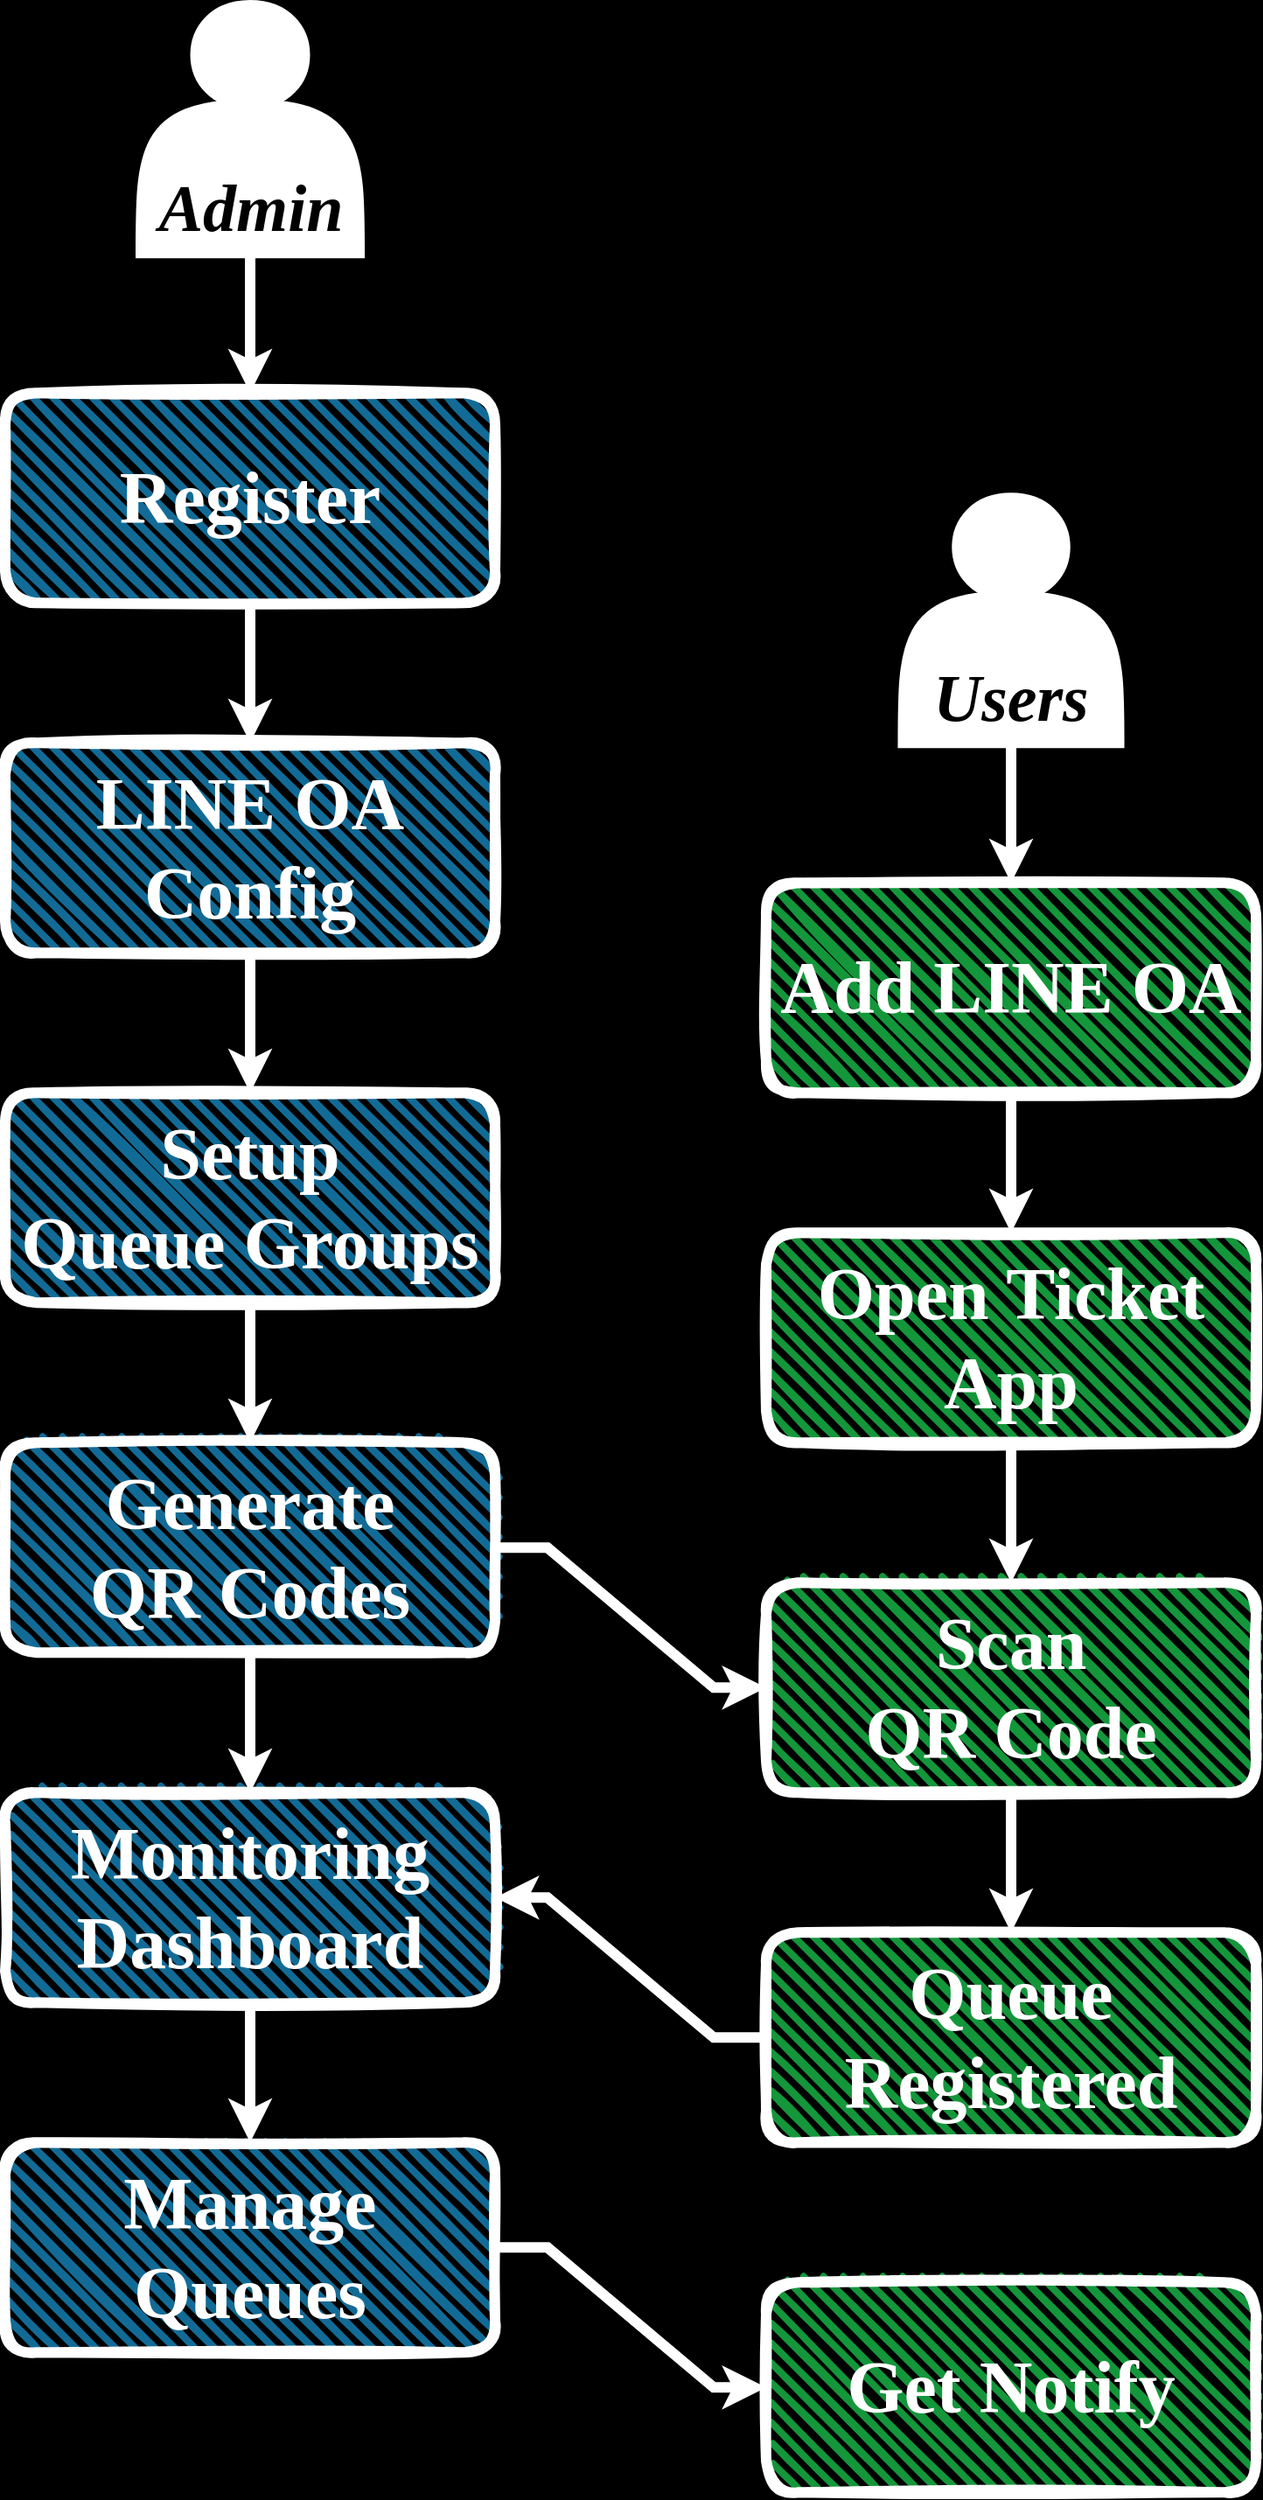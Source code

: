 <mxfile version="19.0.0" type="device" pages="2"><diagram id="xK_H00dJwVUQwJlXCxec" name="FlowEN"><mxGraphModel dx="2031" dy="1224" grid="1" gridSize="10" guides="1" tooltips="1" connect="1" arrows="1" fold="1" page="1" pageScale="1" pageWidth="850" pageHeight="1100" background="#000000" math="0" shadow="0"><root><mxCell id="0"/><mxCell id="1" parent="0"/><mxCell id="MhWL5Od8HjbheoXW7gaP-2" style="edgeStyle=orthogonalEdgeStyle;rounded=0;orthogonalLoop=1;jettySize=auto;html=1;exitX=0.5;exitY=1;exitDx=0;exitDy=0;fontFamily=Garamond;fontSize=38;fontColor=#FFFFFF;strokeColor=#FFFFFF;strokeWidth=6;entryX=0.5;entryY=0;entryDx=0;entryDy=0;" edge="1" parent="1" source="MhWL5Od8HjbheoXW7gaP-1" target="MhWL5Od8HjbheoXW7gaP-3"><mxGeometry relative="1" as="geometry"><mxPoint x="168" y="491.67" as="targetPoint"/></mxGeometry></mxCell><mxCell id="MhWL5Od8HjbheoXW7gaP-1" value="Register" style="rounded=1;whiteSpace=wrap;html=1;strokeWidth=6;fillWeight=4;hachureGap=8;hachureAngle=45;fillColor=#126B96;sketch=1;strokeColor=#FFFFFF;fontSize=42;fontStyle=1;fontFamily=Kanit;fontColor=#FFFFFF;fontSource=https%3A%2F%2Ffonts.googleapis.com%2Fcss%3Ffamily%3DKanit;labelBackgroundColor=none;labelBorderColor=none;shadow=0;spacing=2;fillStyle=hachure;glass=0;perimeterSpacing=0;gradientColor=none;" vertex="1" parent="1"><mxGeometry x="68" y="251.67" width="280" height="120" as="geometry"/></mxCell><mxCell id="MhWL5Od8HjbheoXW7gaP-5" value="" style="edgeStyle=orthogonalEdgeStyle;rounded=0;orthogonalLoop=1;jettySize=auto;html=1;fontFamily=Garamond;fontSize=38;fontColor=#FFFFFF;strokeColor=#FFFFFF;strokeWidth=6;" edge="1" parent="1" source="MhWL5Od8HjbheoXW7gaP-3" target="MhWL5Od8HjbheoXW7gaP-4"><mxGeometry relative="1" as="geometry"/></mxCell><mxCell id="MhWL5Od8HjbheoXW7gaP-3" value="LINE OA&lt;br style=&quot;font-size: 42px;&quot;&gt;Config" style="rounded=1;whiteSpace=wrap;html=1;strokeWidth=6;fillWeight=4;hachureGap=8;hachureAngle=45;fillColor=#126B96;sketch=1;strokeColor=#FFFFFF;fontSize=42;fontStyle=1;fontFamily=Kanit;fontColor=#FFFFFF;fontSource=https%3A%2F%2Ffonts.googleapis.com%2Fcss%3Ffamily%3DKanit;labelBackgroundColor=none;labelBorderColor=none;shadow=0;spacing=2;fillStyle=hachure;glass=0;perimeterSpacing=0;gradientColor=none;" vertex="1" parent="1"><mxGeometry x="68" y="451.67" width="280" height="120" as="geometry"/></mxCell><mxCell id="MhWL5Od8HjbheoXW7gaP-7" value="" style="edgeStyle=orthogonalEdgeStyle;rounded=0;orthogonalLoop=1;jettySize=auto;html=1;fontFamily=Garamond;fontSize=38;fontColor=#FFFFFF;strokeColor=#FFFFFF;strokeWidth=6;" edge="1" parent="1" source="MhWL5Od8HjbheoXW7gaP-4" target="MhWL5Od8HjbheoXW7gaP-6"><mxGeometry relative="1" as="geometry"/></mxCell><mxCell id="MhWL5Od8HjbheoXW7gaP-4" value="Setup&lt;br style=&quot;font-size: 42px;&quot;&gt;Queue Groups" style="rounded=1;whiteSpace=wrap;html=1;strokeWidth=6;fillWeight=4;hachureGap=8;hachureAngle=45;fillColor=#126B96;sketch=1;strokeColor=#FFFFFF;fontSize=42;fontStyle=1;fontFamily=Kanit;fontColor=#FFFFFF;fontSource=https%3A%2F%2Ffonts.googleapis.com%2Fcss%3Ffamily%3DKanit;labelBackgroundColor=none;labelBorderColor=none;shadow=0;spacing=2;fillStyle=hachure;glass=0;perimeterSpacing=0;gradientColor=none;" vertex="1" parent="1"><mxGeometry x="68" y="651.67" width="280" height="120" as="geometry"/></mxCell><mxCell id="MhWL5Od8HjbheoXW7gaP-15" style="edgeStyle=entityRelationEdgeStyle;orthogonalLoop=1;jettySize=auto;html=1;exitX=1;exitY=0.5;exitDx=0;exitDy=0;entryX=0;entryY=0.5;entryDx=0;entryDy=0;fontFamily=Garamond;fontSize=38;fontColor=#FFFFFF;strokeColor=#FFFFFF;strokeWidth=6;elbow=vertical;rounded=0;" edge="1" parent="1" source="MhWL5Od8HjbheoXW7gaP-6" target="MhWL5Od8HjbheoXW7gaP-13"><mxGeometry relative="1" as="geometry"/></mxCell><mxCell id="MhWL5Od8HjbheoXW7gaP-25" style="rounded=0;jumpStyle=none;orthogonalLoop=1;jettySize=auto;html=1;exitX=0.5;exitY=1;exitDx=0;exitDy=0;entryX=0.5;entryY=0;entryDx=0;entryDy=0;fontFamily=Garamond;fontSize=38;fontColor=#FFFFFF;sourcePerimeterSpacing=0;targetPerimeterSpacing=0;strokeColor=#FFFFFF;strokeWidth=6;elbow=vertical;" edge="1" parent="1" source="MhWL5Od8HjbheoXW7gaP-6" target="MhWL5Od8HjbheoXW7gaP-23"><mxGeometry relative="1" as="geometry"/></mxCell><mxCell id="MhWL5Od8HjbheoXW7gaP-6" value="Generate&lt;br style=&quot;font-size: 42px;&quot;&gt;QR Codes" style="rounded=1;whiteSpace=wrap;html=1;strokeWidth=6;fillWeight=4;hachureGap=8;hachureAngle=45;fillColor=#126B96;sketch=1;strokeColor=#FFFFFF;fontSize=42;fontStyle=1;fontFamily=Kanit;fontColor=#FFFFFF;fontSource=https%3A%2F%2Ffonts.googleapis.com%2Fcss%3Ffamily%3DKanit;labelBackgroundColor=none;labelBorderColor=none;shadow=0;spacing=2;fillStyle=hachure;glass=0;perimeterSpacing=0;gradientColor=none;" vertex="1" parent="1"><mxGeometry x="68" y="851.67" width="280" height="120" as="geometry"/></mxCell><mxCell id="MhWL5Od8HjbheoXW7gaP-12" value="" style="edgeStyle=orthogonalEdgeStyle;rounded=0;orthogonalLoop=1;jettySize=auto;html=1;fontFamily=Garamond;fontSize=38;fontColor=#FFFFFF;strokeColor=#FFFFFF;strokeWidth=6;" edge="1" parent="1" source="MhWL5Od8HjbheoXW7gaP-10" target="MhWL5Od8HjbheoXW7gaP-11"><mxGeometry relative="1" as="geometry"/></mxCell><mxCell id="MhWL5Od8HjbheoXW7gaP-10" value="Add LINE OA" style="rounded=1;whiteSpace=wrap;html=1;strokeWidth=6;fillWeight=4;hachureGap=8;hachureAngle=45;fillColor=#14963B;sketch=1;strokeColor=#FFFFFF;fontSize=42;fontStyle=1;fontFamily=Kanit;fontColor=#FFFFFF;fontSource=https%3A%2F%2Ffonts.googleapis.com%2Fcss%3Ffamily%3DKanit;labelBackgroundColor=none;labelBorderColor=none;shadow=0;spacing=2;fillStyle=hachure;glass=0;perimeterSpacing=0;gradientColor=none;" vertex="1" parent="1"><mxGeometry x="503" y="531.67" width="280" height="120" as="geometry"/></mxCell><mxCell id="MhWL5Od8HjbheoXW7gaP-14" value="" style="edgeStyle=orthogonalEdgeStyle;rounded=0;orthogonalLoop=1;jettySize=auto;html=1;fontFamily=Garamond;fontSize=38;fontColor=#FFFFFF;strokeColor=#FFFFFF;strokeWidth=6;" edge="1" parent="1" source="MhWL5Od8HjbheoXW7gaP-11" target="MhWL5Od8HjbheoXW7gaP-13"><mxGeometry relative="1" as="geometry"/></mxCell><mxCell id="MhWL5Od8HjbheoXW7gaP-11" value="Open Ticket App" style="rounded=1;whiteSpace=wrap;html=1;strokeWidth=6;fillWeight=4;hachureGap=8;hachureAngle=45;fillColor=#14963B;sketch=1;strokeColor=#FFFFFF;fontSize=42;fontStyle=1;fontFamily=Kanit;fontColor=#FFFFFF;fontSource=https%3A%2F%2Ffonts.googleapis.com%2Fcss%3Ffamily%3DKanit;labelBackgroundColor=none;labelBorderColor=none;shadow=0;spacing=2;fillStyle=hachure;glass=0;perimeterSpacing=0;gradientColor=none;" vertex="1" parent="1"><mxGeometry x="503" y="731.67" width="280" height="120" as="geometry"/></mxCell><mxCell id="MhWL5Od8HjbheoXW7gaP-19" value="" style="edgeStyle=orthogonalEdgeStyle;rounded=0;orthogonalLoop=1;jettySize=auto;html=1;fontFamily=Garamond;fontSize=38;fontColor=#FFFFFF;strokeColor=#FFFFFF;strokeWidth=6;" edge="1" parent="1" source="MhWL5Od8HjbheoXW7gaP-13" target="MhWL5Od8HjbheoXW7gaP-18"><mxGeometry relative="1" as="geometry"/></mxCell><mxCell id="MhWL5Od8HjbheoXW7gaP-13" value="Scan&lt;br&gt;QR Code" style="rounded=1;whiteSpace=wrap;html=1;strokeWidth=6;fillWeight=4;hachureGap=8;hachureAngle=45;fillColor=#14963B;sketch=1;strokeColor=#FFFFFF;fontSize=42;fontStyle=1;fontFamily=Kanit;fontColor=#FFFFFF;fontSource=https%3A%2F%2Ffonts.googleapis.com%2Fcss%3Ffamily%3DKanit;labelBackgroundColor=none;labelBorderColor=none;shadow=0;spacing=2;fillStyle=hachure;glass=0;perimeterSpacing=0;gradientColor=none;" vertex="1" parent="1"><mxGeometry x="503" y="931.67" width="280" height="120" as="geometry"/></mxCell><mxCell id="MhWL5Od8HjbheoXW7gaP-22" style="edgeStyle=entityRelationEdgeStyle;rounded=0;orthogonalLoop=1;jettySize=auto;html=1;exitX=1;exitY=0.5;exitDx=0;exitDy=0;entryX=0;entryY=0.5;entryDx=0;entryDy=0;fontFamily=Garamond;fontSize=38;fontColor=#FFFFFF;strokeColor=#FFFFFF;strokeWidth=6;jumpStyle=none;targetPerimeterSpacing=0;sourcePerimeterSpacing=0;" edge="1" parent="1" source="MhWL5Od8HjbheoXW7gaP-16" target="MhWL5Od8HjbheoXW7gaP-21"><mxGeometry relative="1" as="geometry"/></mxCell><mxCell id="MhWL5Od8HjbheoXW7gaP-16" value="Manage&lt;br style=&quot;font-size: 42px;&quot;&gt;Queues" style="rounded=1;whiteSpace=wrap;html=1;strokeWidth=6;fillWeight=4;hachureGap=8;hachureAngle=45;fillColor=#126B96;sketch=1;strokeColor=#FFFFFF;fontSize=42;fontStyle=1;fontFamily=Kanit;fontColor=#FFFFFF;fontSource=https%3A%2F%2Ffonts.googleapis.com%2Fcss%3Ffamily%3DKanit;labelBackgroundColor=none;labelBorderColor=none;shadow=0;spacing=2;fillStyle=hachure;glass=0;perimeterSpacing=0;gradientColor=none;" vertex="1" parent="1"><mxGeometry x="68" y="1251.67" width="280" height="120" as="geometry"/></mxCell><mxCell id="MhWL5Od8HjbheoXW7gaP-20" style="edgeStyle=entityRelationEdgeStyle;rounded=0;orthogonalLoop=1;jettySize=auto;html=1;exitX=0;exitY=0.5;exitDx=0;exitDy=0;entryX=1;entryY=0.5;entryDx=0;entryDy=0;fontFamily=Garamond;fontSize=38;fontColor=#FFFFFF;strokeColor=#FFFFFF;strokeWidth=6;" edge="1" parent="1" source="MhWL5Od8HjbheoXW7gaP-18" target="MhWL5Od8HjbheoXW7gaP-23"><mxGeometry relative="1" as="geometry"/></mxCell><mxCell id="MhWL5Od8HjbheoXW7gaP-18" value="Queue Registered" style="rounded=1;whiteSpace=wrap;html=1;strokeWidth=6;fillWeight=4;hachureGap=8;hachureAngle=45;fillColor=#14963B;sketch=1;strokeColor=#FFFFFF;fontSize=42;fontStyle=1;fontFamily=Kanit;fontColor=#FFFFFF;fontSource=https%3A%2F%2Ffonts.googleapis.com%2Fcss%3Ffamily%3DKanit;labelBackgroundColor=none;labelBorderColor=none;shadow=0;spacing=2;fillStyle=hachure;glass=0;perimeterSpacing=0;gradientColor=none;" vertex="1" parent="1"><mxGeometry x="503" y="1131.67" width="280" height="120" as="geometry"/></mxCell><mxCell id="MhWL5Od8HjbheoXW7gaP-21" value="Get Notify" style="rounded=1;whiteSpace=wrap;html=1;strokeWidth=6;fillWeight=4;hachureGap=8;hachureAngle=45;fillColor=#14963B;sketch=1;strokeColor=#FFFFFF;fontSize=42;fontStyle=1;fontFamily=Kanit;fontColor=#FFFFFF;fontSource=https%3A%2F%2Ffonts.googleapis.com%2Fcss%3Ffamily%3DKanit;labelBackgroundColor=none;labelBorderColor=none;shadow=0;spacing=2;fillStyle=hachure;glass=0;perimeterSpacing=0;gradientColor=none;" vertex="1" parent="1"><mxGeometry x="503" y="1331.67" width="280" height="120" as="geometry"/></mxCell><mxCell id="MhWL5Od8HjbheoXW7gaP-26" style="edgeStyle=none;rounded=0;jumpStyle=none;orthogonalLoop=1;jettySize=auto;html=1;exitX=0.5;exitY=1;exitDx=0;exitDy=0;entryX=0.5;entryY=0;entryDx=0;entryDy=0;fontFamily=Garamond;fontSize=38;fontColor=#FFFFFF;sourcePerimeterSpacing=0;targetPerimeterSpacing=0;strokeColor=#FFFFFF;strokeWidth=6;elbow=vertical;" edge="1" parent="1" source="MhWL5Od8HjbheoXW7gaP-23" target="MhWL5Od8HjbheoXW7gaP-16"><mxGeometry relative="1" as="geometry"/></mxCell><mxCell id="MhWL5Od8HjbheoXW7gaP-23" value="Monitoring&lt;br style=&quot;font-size: 42px;&quot;&gt;Dashboard" style="rounded=1;whiteSpace=wrap;html=1;strokeWidth=6;fillWeight=4;hachureGap=8;hachureAngle=45;fillColor=#126B96;sketch=1;strokeColor=#FFFFFF;fontSize=42;fontStyle=1;fontFamily=Kanit;fontColor=#FFFFFF;fontSource=https%3A%2F%2Ffonts.googleapis.com%2Fcss%3Ffamily%3DKanit;labelBackgroundColor=none;labelBorderColor=none;shadow=0;spacing=2;fillStyle=hachure;glass=0;perimeterSpacing=0;gradientColor=none;" vertex="1" parent="1"><mxGeometry x="68" y="1051.67" width="280" height="120" as="geometry"/></mxCell><mxCell id="MhWL5Od8HjbheoXW7gaP-30" style="edgeStyle=none;rounded=0;jumpStyle=none;orthogonalLoop=1;jettySize=auto;html=1;exitX=0.5;exitY=1;exitDx=0;exitDy=0;entryX=0.5;entryY=0;entryDx=0;entryDy=0;fontFamily=Kanit;fontSource=https%3A%2F%2Ffonts.googleapis.com%2Fcss%3Ffamily%3DKanit;fontSize=38;fontColor=#E6E6E6;sourcePerimeterSpacing=0;targetPerimeterSpacing=0;strokeColor=#FFFFFF;strokeWidth=6;elbow=vertical;" edge="1" parent="1" source="MhWL5Od8HjbheoXW7gaP-27" target="MhWL5Od8HjbheoXW7gaP-1"><mxGeometry relative="1" as="geometry"/></mxCell><mxCell id="MhWL5Od8HjbheoXW7gaP-27" value="&lt;font color=&quot;#000000&quot;&gt;Admin&lt;/font&gt;" style="shape=actor;whiteSpace=wrap;html=1;shadow=0;glass=0;labelBackgroundColor=none;labelBorderColor=none;sketch=0;fillStyle=hachure;fontFamily=Kanit;fontSize=38;fontColor=#FFFFFF;strokeColor=#FFFFFF;strokeWidth=6;fillColor=default;gradientColor=none;fontSource=https%3A%2F%2Ffonts.googleapis.com%2Fcss%3Ffamily%3DKanit;verticalAlign=bottom;fontStyle=3" vertex="1" parent="1"><mxGeometry x="145.5" y="30" width="125" height="141.67" as="geometry"/></mxCell><mxCell id="MhWL5Od8HjbheoXW7gaP-29" style="edgeStyle=none;rounded=0;jumpStyle=none;orthogonalLoop=1;jettySize=auto;html=1;exitX=0.5;exitY=1;exitDx=0;exitDy=0;entryX=0.5;entryY=0;entryDx=0;entryDy=0;fontFamily=Kanit;fontSource=https%3A%2F%2Ffonts.googleapis.com%2Fcss%3Ffamily%3DKanit;fontSize=38;fontColor=#E6E6E6;sourcePerimeterSpacing=0;targetPerimeterSpacing=0;strokeColor=#FFFFFF;strokeWidth=6;elbow=vertical;" edge="1" parent="1" source="MhWL5Od8HjbheoXW7gaP-28" target="MhWL5Od8HjbheoXW7gaP-10"><mxGeometry relative="1" as="geometry"/></mxCell><mxCell id="MhWL5Od8HjbheoXW7gaP-28" value="&lt;font color=&quot;#000000&quot;&gt;Users&lt;/font&gt;" style="shape=actor;whiteSpace=wrap;html=1;shadow=0;glass=0;labelBackgroundColor=none;labelBorderColor=none;sketch=0;fillStyle=hachure;fontFamily=Kanit;fontSize=38;fontColor=#FFFFFF;strokeColor=#FFFFFF;strokeWidth=6;fillColor=default;gradientColor=none;fontSource=https%3A%2F%2Ffonts.googleapis.com%2Fcss%3Ffamily%3DKanit;verticalAlign=bottom;fontStyle=3" vertex="1" parent="1"><mxGeometry x="581.23" y="311.67" width="123.53" height="140" as="geometry"/></mxCell></root></mxGraphModel></diagram><diagram name="FlowTH" id="K9JuQSzUIOxIFGnRjDiT"><mxGraphModel dx="1422" dy="857" grid="1" gridSize="10" guides="1" tooltips="1" connect="1" arrows="1" fold="1" page="1" pageScale="1" pageWidth="850" pageHeight="1100" background="#000000" math="0" shadow="0"><root><mxCell id="3KPjHnF5QasZp0wdIvmE-0"/><mxCell id="3KPjHnF5QasZp0wdIvmE-1" parent="3KPjHnF5QasZp0wdIvmE-0"/><mxCell id="3KPjHnF5QasZp0wdIvmE-2" style="edgeStyle=orthogonalEdgeStyle;rounded=0;orthogonalLoop=1;jettySize=auto;html=1;exitX=0.5;exitY=1;exitDx=0;exitDy=0;fontFamily=Garamond;fontSize=38;fontColor=#FFFFFF;strokeColor=#FFFFFF;strokeWidth=6;entryX=0.5;entryY=0;entryDx=0;entryDy=0;" edge="1" parent="3KPjHnF5QasZp0wdIvmE-1" source="3KPjHnF5QasZp0wdIvmE-3" target="3KPjHnF5QasZp0wdIvmE-5"><mxGeometry relative="1" as="geometry"><mxPoint x="168" y="491.67" as="targetPoint"/></mxGeometry></mxCell><mxCell id="3KPjHnF5QasZp0wdIvmE-3" value="Register" style="rounded=1;whiteSpace=wrap;html=1;strokeWidth=6;fillWeight=4;hachureGap=8;hachureAngle=45;fillColor=#126B96;sketch=1;strokeColor=#FFFFFF;fontSize=42;fontStyle=1;fontFamily=Kanit;fontColor=#FFFFFF;fontSource=https%3A%2F%2Ffonts.googleapis.com%2Fcss%3Ffamily%3DKanit;labelBackgroundColor=none;labelBorderColor=none;shadow=0;spacing=2;fillStyle=hachure;glass=0;perimeterSpacing=0;gradientColor=none;" vertex="1" parent="3KPjHnF5QasZp0wdIvmE-1"><mxGeometry x="68" y="251.67" width="280" height="120" as="geometry"/></mxCell><mxCell id="3KPjHnF5QasZp0wdIvmE-4" value="" style="edgeStyle=orthogonalEdgeStyle;rounded=0;orthogonalLoop=1;jettySize=auto;html=1;fontFamily=Garamond;fontSize=38;fontColor=#FFFFFF;strokeColor=#FFFFFF;strokeWidth=6;" edge="1" parent="3KPjHnF5QasZp0wdIvmE-1" source="3KPjHnF5QasZp0wdIvmE-5" target="3KPjHnF5QasZp0wdIvmE-7"><mxGeometry relative="1" as="geometry"/></mxCell><mxCell id="3KPjHnF5QasZp0wdIvmE-5" value="LINE OA&lt;br style=&quot;font-size: 42px;&quot;&gt;Config" style="rounded=1;whiteSpace=wrap;html=1;strokeWidth=6;fillWeight=4;hachureGap=8;hachureAngle=45;fillColor=#126B96;sketch=1;strokeColor=#FFFFFF;fontSize=42;fontStyle=1;fontFamily=Kanit;fontColor=#FFFFFF;fontSource=https%3A%2F%2Ffonts.googleapis.com%2Fcss%3Ffamily%3DKanit;labelBackgroundColor=none;labelBorderColor=none;shadow=0;spacing=2;fillStyle=hachure;glass=0;perimeterSpacing=0;gradientColor=none;" vertex="1" parent="3KPjHnF5QasZp0wdIvmE-1"><mxGeometry x="68" y="451.67" width="280" height="120" as="geometry"/></mxCell><mxCell id="3KPjHnF5QasZp0wdIvmE-6" value="" style="edgeStyle=orthogonalEdgeStyle;rounded=0;orthogonalLoop=1;jettySize=auto;html=1;fontFamily=Garamond;fontSize=38;fontColor=#FFFFFF;strokeColor=#FFFFFF;strokeWidth=6;" edge="1" parent="3KPjHnF5QasZp0wdIvmE-1" source="3KPjHnF5QasZp0wdIvmE-7" target="3KPjHnF5QasZp0wdIvmE-10"><mxGeometry relative="1" as="geometry"/></mxCell><mxCell id="3KPjHnF5QasZp0wdIvmE-7" value="Setup&lt;br style=&quot;font-size: 42px;&quot;&gt;Queue Groups" style="rounded=1;whiteSpace=wrap;html=1;strokeWidth=6;fillWeight=4;hachureGap=8;hachureAngle=45;fillColor=#126B96;sketch=1;strokeColor=#FFFFFF;fontSize=42;fontStyle=1;fontFamily=Kanit;fontColor=#FFFFFF;fontSource=https%3A%2F%2Ffonts.googleapis.com%2Fcss%3Ffamily%3DKanit;labelBackgroundColor=none;labelBorderColor=none;shadow=0;spacing=2;fillStyle=hachure;glass=0;perimeterSpacing=0;gradientColor=none;" vertex="1" parent="3KPjHnF5QasZp0wdIvmE-1"><mxGeometry x="68" y="651.67" width="280" height="120" as="geometry"/></mxCell><mxCell id="3KPjHnF5QasZp0wdIvmE-8" style="edgeStyle=entityRelationEdgeStyle;orthogonalLoop=1;jettySize=auto;html=1;exitX=1;exitY=0.5;exitDx=0;exitDy=0;entryX=0;entryY=0.5;entryDx=0;entryDy=0;fontFamily=Garamond;fontSize=38;fontColor=#FFFFFF;strokeColor=#FFFFFF;strokeWidth=6;elbow=vertical;rounded=0;" edge="1" parent="3KPjHnF5QasZp0wdIvmE-1" source="3KPjHnF5QasZp0wdIvmE-10" target="3KPjHnF5QasZp0wdIvmE-16"><mxGeometry relative="1" as="geometry"/></mxCell><mxCell id="3KPjHnF5QasZp0wdIvmE-9" style="rounded=0;jumpStyle=none;orthogonalLoop=1;jettySize=auto;html=1;exitX=0.5;exitY=1;exitDx=0;exitDy=0;entryX=0.5;entryY=0;entryDx=0;entryDy=0;fontFamily=Garamond;fontSize=38;fontColor=#FFFFFF;sourcePerimeterSpacing=0;targetPerimeterSpacing=0;strokeColor=#FFFFFF;strokeWidth=6;elbow=vertical;" edge="1" parent="3KPjHnF5QasZp0wdIvmE-1" source="3KPjHnF5QasZp0wdIvmE-10" target="3KPjHnF5QasZp0wdIvmE-23"><mxGeometry relative="1" as="geometry"/></mxCell><mxCell id="3KPjHnF5QasZp0wdIvmE-10" value="Generate&lt;br style=&quot;font-size: 42px;&quot;&gt;QR Codes" style="rounded=1;whiteSpace=wrap;html=1;strokeWidth=6;fillWeight=4;hachureGap=8;hachureAngle=45;fillColor=#126B96;sketch=1;strokeColor=#FFFFFF;fontSize=42;fontStyle=1;fontFamily=Kanit;fontColor=#FFFFFF;fontSource=https%3A%2F%2Ffonts.googleapis.com%2Fcss%3Ffamily%3DKanit;labelBackgroundColor=none;labelBorderColor=none;shadow=0;spacing=2;fillStyle=hachure;glass=0;perimeterSpacing=0;gradientColor=none;" vertex="1" parent="3KPjHnF5QasZp0wdIvmE-1"><mxGeometry x="68" y="851.67" width="280" height="120" as="geometry"/></mxCell><mxCell id="3KPjHnF5QasZp0wdIvmE-11" value="" style="edgeStyle=orthogonalEdgeStyle;rounded=0;orthogonalLoop=1;jettySize=auto;html=1;fontFamily=Garamond;fontSize=38;fontColor=#FFFFFF;strokeColor=#FFFFFF;strokeWidth=6;" edge="1" parent="3KPjHnF5QasZp0wdIvmE-1" source="3KPjHnF5QasZp0wdIvmE-12" target="3KPjHnF5QasZp0wdIvmE-14"><mxGeometry relative="1" as="geometry"/></mxCell><mxCell id="3KPjHnF5QasZp0wdIvmE-12" value="Add LINE OA" style="rounded=1;whiteSpace=wrap;html=1;strokeWidth=6;fillWeight=4;hachureGap=8;hachureAngle=45;fillColor=#14963B;sketch=1;strokeColor=#FFFFFF;fontSize=42;fontStyle=1;fontFamily=Kanit;fontColor=#FFFFFF;fontSource=https%3A%2F%2Ffonts.googleapis.com%2Fcss%3Ffamily%3DKanit;labelBackgroundColor=none;labelBorderColor=none;shadow=0;spacing=2;fillStyle=hachure;glass=0;perimeterSpacing=0;gradientColor=none;" vertex="1" parent="3KPjHnF5QasZp0wdIvmE-1"><mxGeometry x="503" y="531.67" width="280" height="120" as="geometry"/></mxCell><mxCell id="3KPjHnF5QasZp0wdIvmE-13" value="" style="edgeStyle=orthogonalEdgeStyle;rounded=0;orthogonalLoop=1;jettySize=auto;html=1;fontFamily=Garamond;fontSize=38;fontColor=#FFFFFF;strokeColor=#FFFFFF;strokeWidth=6;" edge="1" parent="3KPjHnF5QasZp0wdIvmE-1" source="3KPjHnF5QasZp0wdIvmE-14" target="3KPjHnF5QasZp0wdIvmE-16"><mxGeometry relative="1" as="geometry"/></mxCell><mxCell id="3KPjHnF5QasZp0wdIvmE-14" value="Open Ticket App" style="rounded=1;whiteSpace=wrap;html=1;strokeWidth=6;fillWeight=4;hachureGap=8;hachureAngle=45;fillColor=#14963B;sketch=1;strokeColor=#FFFFFF;fontSize=42;fontStyle=1;fontFamily=Kanit;fontColor=#FFFFFF;fontSource=https%3A%2F%2Ffonts.googleapis.com%2Fcss%3Ffamily%3DKanit;labelBackgroundColor=none;labelBorderColor=none;shadow=0;spacing=2;fillStyle=hachure;glass=0;perimeterSpacing=0;gradientColor=none;" vertex="1" parent="3KPjHnF5QasZp0wdIvmE-1"><mxGeometry x="503" y="731.67" width="280" height="120" as="geometry"/></mxCell><mxCell id="3KPjHnF5QasZp0wdIvmE-15" value="" style="edgeStyle=orthogonalEdgeStyle;rounded=0;orthogonalLoop=1;jettySize=auto;html=1;fontFamily=Garamond;fontSize=38;fontColor=#FFFFFF;strokeColor=#FFFFFF;strokeWidth=6;" edge="1" parent="3KPjHnF5QasZp0wdIvmE-1" source="3KPjHnF5QasZp0wdIvmE-16" target="3KPjHnF5QasZp0wdIvmE-20"><mxGeometry relative="1" as="geometry"/></mxCell><mxCell id="3KPjHnF5QasZp0wdIvmE-16" value="Scan&lt;br&gt;QR Code" style="rounded=1;whiteSpace=wrap;html=1;strokeWidth=6;fillWeight=4;hachureGap=8;hachureAngle=45;fillColor=#14963B;sketch=1;strokeColor=#FFFFFF;fontSize=42;fontStyle=1;fontFamily=Kanit;fontColor=#FFFFFF;fontSource=https%3A%2F%2Ffonts.googleapis.com%2Fcss%3Ffamily%3DKanit;labelBackgroundColor=none;labelBorderColor=none;shadow=0;spacing=2;fillStyle=hachure;glass=0;perimeterSpacing=0;gradientColor=none;" vertex="1" parent="3KPjHnF5QasZp0wdIvmE-1"><mxGeometry x="503" y="931.67" width="280" height="120" as="geometry"/></mxCell><mxCell id="3KPjHnF5QasZp0wdIvmE-17" style="edgeStyle=entityRelationEdgeStyle;rounded=0;orthogonalLoop=1;jettySize=auto;html=1;exitX=1;exitY=0.5;exitDx=0;exitDy=0;entryX=0;entryY=0.5;entryDx=0;entryDy=0;fontFamily=Garamond;fontSize=38;fontColor=#FFFFFF;strokeColor=#FFFFFF;strokeWidth=6;jumpStyle=none;targetPerimeterSpacing=0;sourcePerimeterSpacing=0;" edge="1" parent="3KPjHnF5QasZp0wdIvmE-1" source="3KPjHnF5QasZp0wdIvmE-18" target="3KPjHnF5QasZp0wdIvmE-21"><mxGeometry relative="1" as="geometry"/></mxCell><mxCell id="3KPjHnF5QasZp0wdIvmE-18" value="Manage&lt;br style=&quot;font-size: 42px;&quot;&gt;Queues" style="rounded=1;whiteSpace=wrap;html=1;strokeWidth=6;fillWeight=4;hachureGap=8;hachureAngle=45;fillColor=#126B96;sketch=1;strokeColor=#FFFFFF;fontSize=42;fontStyle=1;fontFamily=Kanit;fontColor=#FFFFFF;fontSource=https%3A%2F%2Ffonts.googleapis.com%2Fcss%3Ffamily%3DKanit;labelBackgroundColor=none;labelBorderColor=none;shadow=0;spacing=2;fillStyle=hachure;glass=0;perimeterSpacing=0;gradientColor=none;" vertex="1" parent="3KPjHnF5QasZp0wdIvmE-1"><mxGeometry x="68" y="1251.67" width="280" height="120" as="geometry"/></mxCell><mxCell id="3KPjHnF5QasZp0wdIvmE-19" style="edgeStyle=entityRelationEdgeStyle;rounded=0;orthogonalLoop=1;jettySize=auto;html=1;exitX=0;exitY=0.5;exitDx=0;exitDy=0;entryX=1;entryY=0.5;entryDx=0;entryDy=0;fontFamily=Garamond;fontSize=38;fontColor=#FFFFFF;strokeColor=#FFFFFF;strokeWidth=6;" edge="1" parent="3KPjHnF5QasZp0wdIvmE-1" source="3KPjHnF5QasZp0wdIvmE-20" target="3KPjHnF5QasZp0wdIvmE-23"><mxGeometry relative="1" as="geometry"/></mxCell><mxCell id="3KPjHnF5QasZp0wdIvmE-20" value="Queue Registered" style="rounded=1;whiteSpace=wrap;html=1;strokeWidth=6;fillWeight=4;hachureGap=8;hachureAngle=45;fillColor=#14963B;sketch=1;strokeColor=#FFFFFF;fontSize=42;fontStyle=1;fontFamily=Kanit;fontColor=#FFFFFF;fontSource=https%3A%2F%2Ffonts.googleapis.com%2Fcss%3Ffamily%3DKanit;labelBackgroundColor=none;labelBorderColor=none;shadow=0;spacing=2;fillStyle=hachure;glass=0;perimeterSpacing=0;gradientColor=none;" vertex="1" parent="3KPjHnF5QasZp0wdIvmE-1"><mxGeometry x="503" y="1131.67" width="280" height="120" as="geometry"/></mxCell><mxCell id="3KPjHnF5QasZp0wdIvmE-21" value="Get Notify" style="rounded=1;whiteSpace=wrap;html=1;strokeWidth=6;fillWeight=4;hachureGap=8;hachureAngle=45;fillColor=#14963B;sketch=1;strokeColor=#FFFFFF;fontSize=42;fontStyle=1;fontFamily=Kanit;fontColor=#FFFFFF;fontSource=https%3A%2F%2Ffonts.googleapis.com%2Fcss%3Ffamily%3DKanit;labelBackgroundColor=none;labelBorderColor=none;shadow=0;spacing=2;fillStyle=hachure;glass=0;perimeterSpacing=0;gradientColor=none;" vertex="1" parent="3KPjHnF5QasZp0wdIvmE-1"><mxGeometry x="503" y="1331.67" width="280" height="120" as="geometry"/></mxCell><mxCell id="3KPjHnF5QasZp0wdIvmE-22" style="edgeStyle=none;rounded=0;jumpStyle=none;orthogonalLoop=1;jettySize=auto;html=1;exitX=0.5;exitY=1;exitDx=0;exitDy=0;entryX=0.5;entryY=0;entryDx=0;entryDy=0;fontFamily=Garamond;fontSize=38;fontColor=#FFFFFF;sourcePerimeterSpacing=0;targetPerimeterSpacing=0;strokeColor=#FFFFFF;strokeWidth=6;elbow=vertical;" edge="1" parent="3KPjHnF5QasZp0wdIvmE-1" source="3KPjHnF5QasZp0wdIvmE-23" target="3KPjHnF5QasZp0wdIvmE-18"><mxGeometry relative="1" as="geometry"/></mxCell><mxCell id="3KPjHnF5QasZp0wdIvmE-23" value="Monitoring&lt;br style=&quot;font-size: 42px;&quot;&gt;Dashboard" style="rounded=1;whiteSpace=wrap;html=1;strokeWidth=6;fillWeight=4;hachureGap=8;hachureAngle=45;fillColor=#126B96;sketch=1;strokeColor=#FFFFFF;fontSize=42;fontStyle=1;fontFamily=Kanit;fontColor=#FFFFFF;fontSource=https%3A%2F%2Ffonts.googleapis.com%2Fcss%3Ffamily%3DKanit;labelBackgroundColor=none;labelBorderColor=none;shadow=0;spacing=2;fillStyle=hachure;glass=0;perimeterSpacing=0;gradientColor=none;" vertex="1" parent="3KPjHnF5QasZp0wdIvmE-1"><mxGeometry x="68" y="1051.67" width="280" height="120" as="geometry"/></mxCell><mxCell id="3KPjHnF5QasZp0wdIvmE-24" style="edgeStyle=none;rounded=0;jumpStyle=none;orthogonalLoop=1;jettySize=auto;html=1;exitX=0.5;exitY=1;exitDx=0;exitDy=0;entryX=0.5;entryY=0;entryDx=0;entryDy=0;fontFamily=Kanit;fontSource=https%3A%2F%2Ffonts.googleapis.com%2Fcss%3Ffamily%3DKanit;fontSize=38;fontColor=#E6E6E6;sourcePerimeterSpacing=0;targetPerimeterSpacing=0;strokeColor=#FFFFFF;strokeWidth=6;elbow=vertical;" edge="1" parent="3KPjHnF5QasZp0wdIvmE-1" source="3KPjHnF5QasZp0wdIvmE-25" target="3KPjHnF5QasZp0wdIvmE-3"><mxGeometry relative="1" as="geometry"/></mxCell><mxCell id="3KPjHnF5QasZp0wdIvmE-25" value="&lt;font color=&quot;#000000&quot;&gt;Admin&lt;/font&gt;" style="shape=actor;whiteSpace=wrap;html=1;shadow=0;glass=0;labelBackgroundColor=none;labelBorderColor=none;sketch=0;fillStyle=hachure;fontFamily=Kanit;fontSize=38;fontColor=#FFFFFF;strokeColor=#FFFFFF;strokeWidth=6;fillColor=default;gradientColor=none;fontSource=https%3A%2F%2Ffonts.googleapis.com%2Fcss%3Ffamily%3DKanit;verticalAlign=bottom;fontStyle=3" vertex="1" parent="3KPjHnF5QasZp0wdIvmE-1"><mxGeometry x="145.5" y="30" width="125" height="141.67" as="geometry"/></mxCell><mxCell id="3KPjHnF5QasZp0wdIvmE-26" style="edgeStyle=none;rounded=0;jumpStyle=none;orthogonalLoop=1;jettySize=auto;html=1;exitX=0.5;exitY=1;exitDx=0;exitDy=0;entryX=0.5;entryY=0;entryDx=0;entryDy=0;fontFamily=Kanit;fontSource=https%3A%2F%2Ffonts.googleapis.com%2Fcss%3Ffamily%3DKanit;fontSize=38;fontColor=#E6E6E6;sourcePerimeterSpacing=0;targetPerimeterSpacing=0;strokeColor=#FFFFFF;strokeWidth=6;elbow=vertical;" edge="1" parent="3KPjHnF5QasZp0wdIvmE-1" source="3KPjHnF5QasZp0wdIvmE-27" target="3KPjHnF5QasZp0wdIvmE-12"><mxGeometry relative="1" as="geometry"/></mxCell><mxCell id="3KPjHnF5QasZp0wdIvmE-27" value="&lt;font color=&quot;#000000&quot;&gt;Users&lt;/font&gt;" style="shape=actor;whiteSpace=wrap;html=1;shadow=0;glass=0;labelBackgroundColor=none;labelBorderColor=none;sketch=0;fillStyle=hachure;fontFamily=Kanit;fontSize=38;fontColor=#FFFFFF;strokeColor=#FFFFFF;strokeWidth=6;fillColor=default;gradientColor=none;fontSource=https%3A%2F%2Ffonts.googleapis.com%2Fcss%3Ffamily%3DKanit;verticalAlign=bottom;fontStyle=3" vertex="1" parent="3KPjHnF5QasZp0wdIvmE-1"><mxGeometry x="581.23" y="311.67" width="123.53" height="140" as="geometry"/></mxCell></root></mxGraphModel></diagram></mxfile>